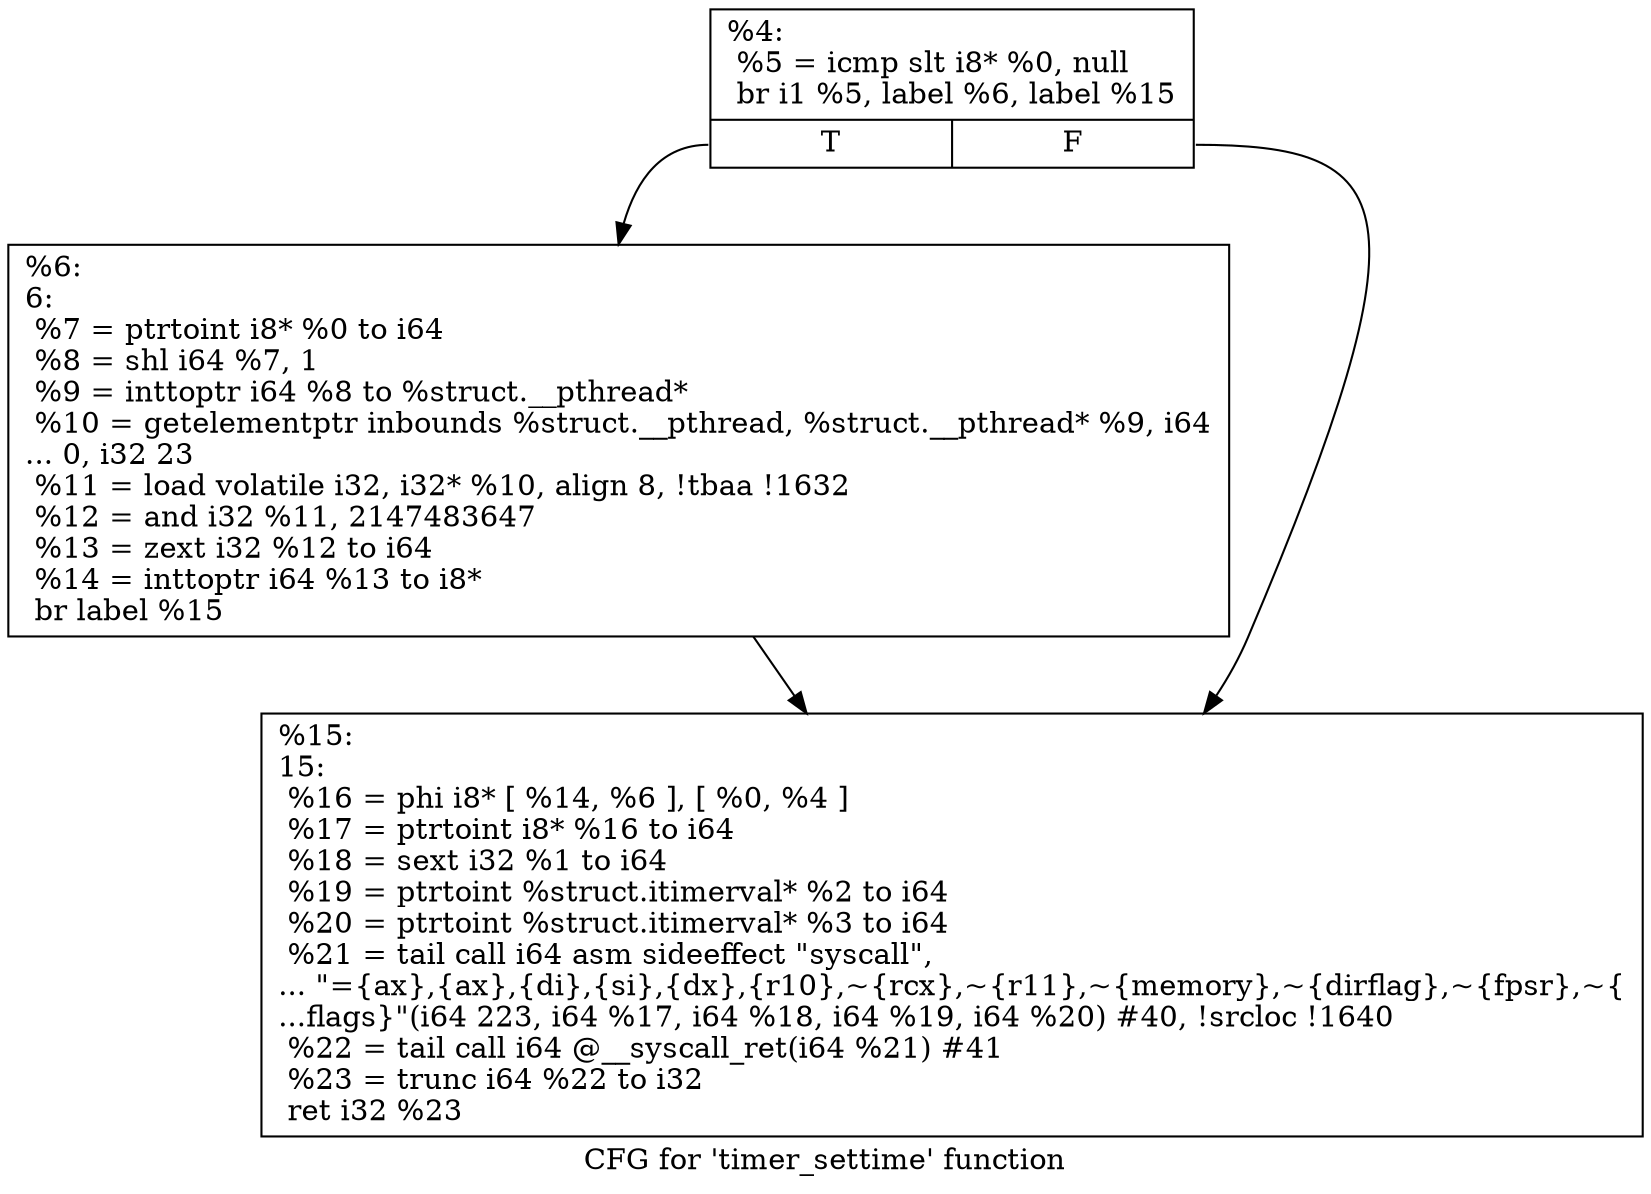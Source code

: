 digraph "CFG for 'timer_settime' function" {
	label="CFG for 'timer_settime' function";

	Node0x1d5c5a0 [shape=record,label="{%4:\l  %5 = icmp slt i8* %0, null\l  br i1 %5, label %6, label %15\l|{<s0>T|<s1>F}}"];
	Node0x1d5c5a0:s0 -> Node0x1d5c5f0;
	Node0x1d5c5a0:s1 -> Node0x1d5c640;
	Node0x1d5c5f0 [shape=record,label="{%6:\l6:                                                \l  %7 = ptrtoint i8* %0 to i64\l  %8 = shl i64 %7, 1\l  %9 = inttoptr i64 %8 to %struct.__pthread*\l  %10 = getelementptr inbounds %struct.__pthread, %struct.__pthread* %9, i64\l... 0, i32 23\l  %11 = load volatile i32, i32* %10, align 8, !tbaa !1632\l  %12 = and i32 %11, 2147483647\l  %13 = zext i32 %12 to i64\l  %14 = inttoptr i64 %13 to i8*\l  br label %15\l}"];
	Node0x1d5c5f0 -> Node0x1d5c640;
	Node0x1d5c640 [shape=record,label="{%15:\l15:                                               \l  %16 = phi i8* [ %14, %6 ], [ %0, %4 ]\l  %17 = ptrtoint i8* %16 to i64\l  %18 = sext i32 %1 to i64\l  %19 = ptrtoint %struct.itimerval* %2 to i64\l  %20 = ptrtoint %struct.itimerval* %3 to i64\l  %21 = tail call i64 asm sideeffect \"syscall\",\l... \"=\{ax\},\{ax\},\{di\},\{si\},\{dx\},\{r10\},~\{rcx\},~\{r11\},~\{memory\},~\{dirflag\},~\{fpsr\},~\{\l...flags\}\"(i64 223, i64 %17, i64 %18, i64 %19, i64 %20) #40, !srcloc !1640\l  %22 = tail call i64 @__syscall_ret(i64 %21) #41\l  %23 = trunc i64 %22 to i32\l  ret i32 %23\l}"];
}

